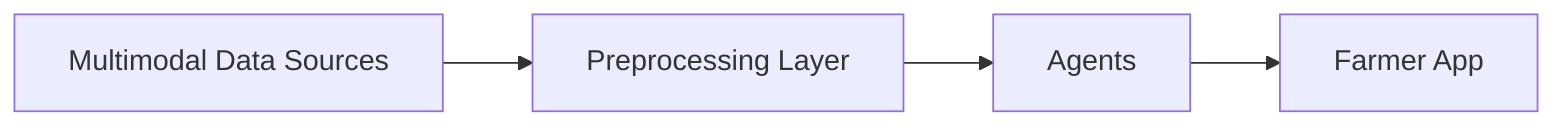flowchart LR
  A[Multimodal Data Sources] --> B[Preprocessing Layer]
  B --> C[Agents]
  C --> D[Farmer App]